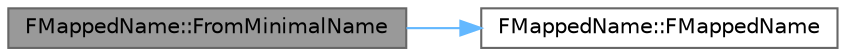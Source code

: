 digraph "FMappedName::FromMinimalName"
{
 // INTERACTIVE_SVG=YES
 // LATEX_PDF_SIZE
  bgcolor="transparent";
  edge [fontname=Helvetica,fontsize=10,labelfontname=Helvetica,labelfontsize=10];
  node [fontname=Helvetica,fontsize=10,shape=box,height=0.2,width=0.4];
  rankdir="LR";
  Node1 [id="Node000001",label="FMappedName::FromMinimalName",height=0.2,width=0.4,color="gray40", fillcolor="grey60", style="filled", fontcolor="black",tooltip=" "];
  Node1 -> Node2 [id="edge1_Node000001_Node000002",color="steelblue1",style="solid",tooltip=" "];
  Node2 [id="Node000002",label="FMappedName::FMappedName",height=0.2,width=0.4,color="grey40", fillcolor="white", style="filled",URL="$d7/dfb/classFMappedName.html#a502c6b870b872d3fd3bd88a7724095e6",tooltip=" "];
}
